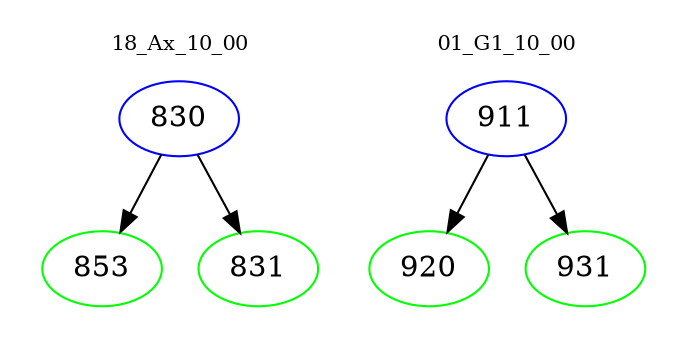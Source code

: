 digraph{
subgraph cluster_0 {
color = white
label = "18_Ax_10_00";
fontsize=10;
T0_830 [label="830", color="blue"]
T0_830 -> T0_853 [color="black"]
T0_853 [label="853", color="green"]
T0_830 -> T0_831 [color="black"]
T0_831 [label="831", color="green"]
}
subgraph cluster_1 {
color = white
label = "01_G1_10_00";
fontsize=10;
T1_911 [label="911", color="blue"]
T1_911 -> T1_920 [color="black"]
T1_920 [label="920", color="green"]
T1_911 -> T1_931 [color="black"]
T1_931 [label="931", color="green"]
}
}
